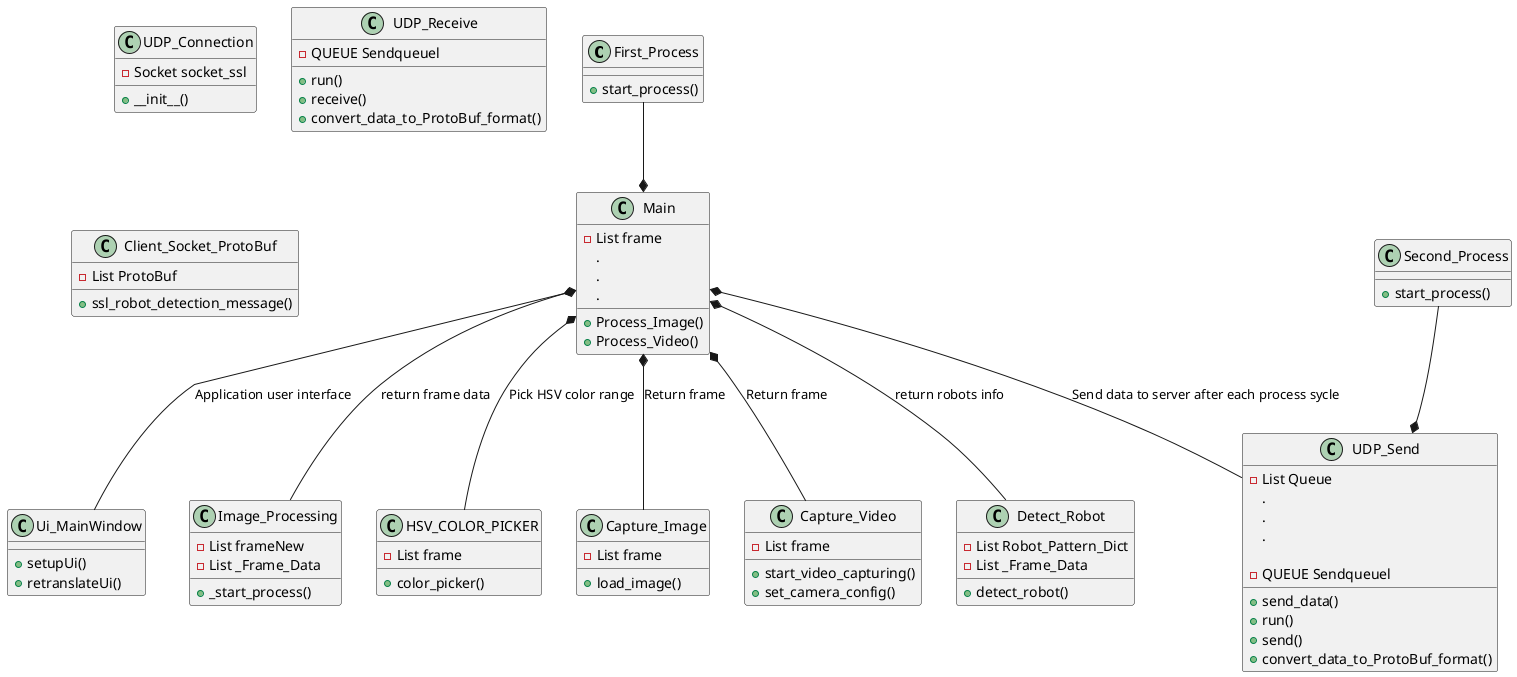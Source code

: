 @startuml
class First_Process {
    +start_process()
}

class Second_Process {
+start_process()
}

class Main {
  -List frame
  .
  .
  .

  +Process_Image()
  +Process_Video()
}

class Detect_Robot {
  -List Robot_Pattern_Dict
  -List _Frame_Data


  +detect_robot()
}

class Ui_MainWindow {
  +setupUi()
  +retranslateUi()
}

class Image_Processing {
  -List frameNew
  -List _Frame_Data

  +_start_process()
}

class UDP_Send {
  -List Queue
  .
  .
  .

  +send_data()
}

class HSV_COLOR_PICKER {
  -List frame

  +color_picker()
}

class Capture_Image {
  -List frame

  +load_image()
}

class Capture_Video {
  -List frame

  +start_video_capturing()
  +set_camera_config()
}

class UDP_Connection {
  -Socket socket_ssl

  +__init__()
}

class UDP_Send {
  -QUEUE Sendqueuel

  +run()
  +send()
  +convert_data_to_ProtoBuf_format()
}

class UDP_Receive {
  -QUEUE Sendqueuel

  +run()
  +receive()
  +convert_data_to_ProtoBuf_format()
}

class Client_Socket_ProtoBuf {
  -List ProtoBuf

  +ssl_robot_detection_message()
}

First_Process --*  Main
Second_Process --* UDP_Send
Main *-- Image_Processing : return frame data
Main *-- Detect_Robot : return robots info
Main *-- Ui_MainWindow : Application user interface
Main *-- HSV_COLOR_PICKER : Pick HSV color range
Main *-- Capture_Image : Return frame
Main *-- Capture_Video : Return frame
Main *-- UDP_Send : Send data to server after each process sycle

@enduml